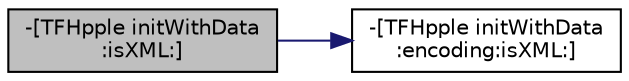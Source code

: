 digraph "-[TFHpple initWithData:isXML:]"
{
  edge [fontname="Helvetica",fontsize="10",labelfontname="Helvetica",labelfontsize="10"];
  node [fontname="Helvetica",fontsize="10",shape=record];
  rankdir="LR";
  Node1 [label="-[TFHpple initWithData\l:isXML:]",height=0.2,width=0.4,color="black", fillcolor="grey75", style="filled", fontcolor="black"];
  Node1 -> Node2 [color="midnightblue",fontsize="10",style="solid",fontname="Helvetica"];
  Node2 [label="-[TFHpple initWithData\l:encoding:isXML:]",height=0.2,width=0.4,color="black", fillcolor="white", style="filled",URL="$interface_t_f_hpple.html#add58ba26927ae61693fd386325d8f7bb"];
}
